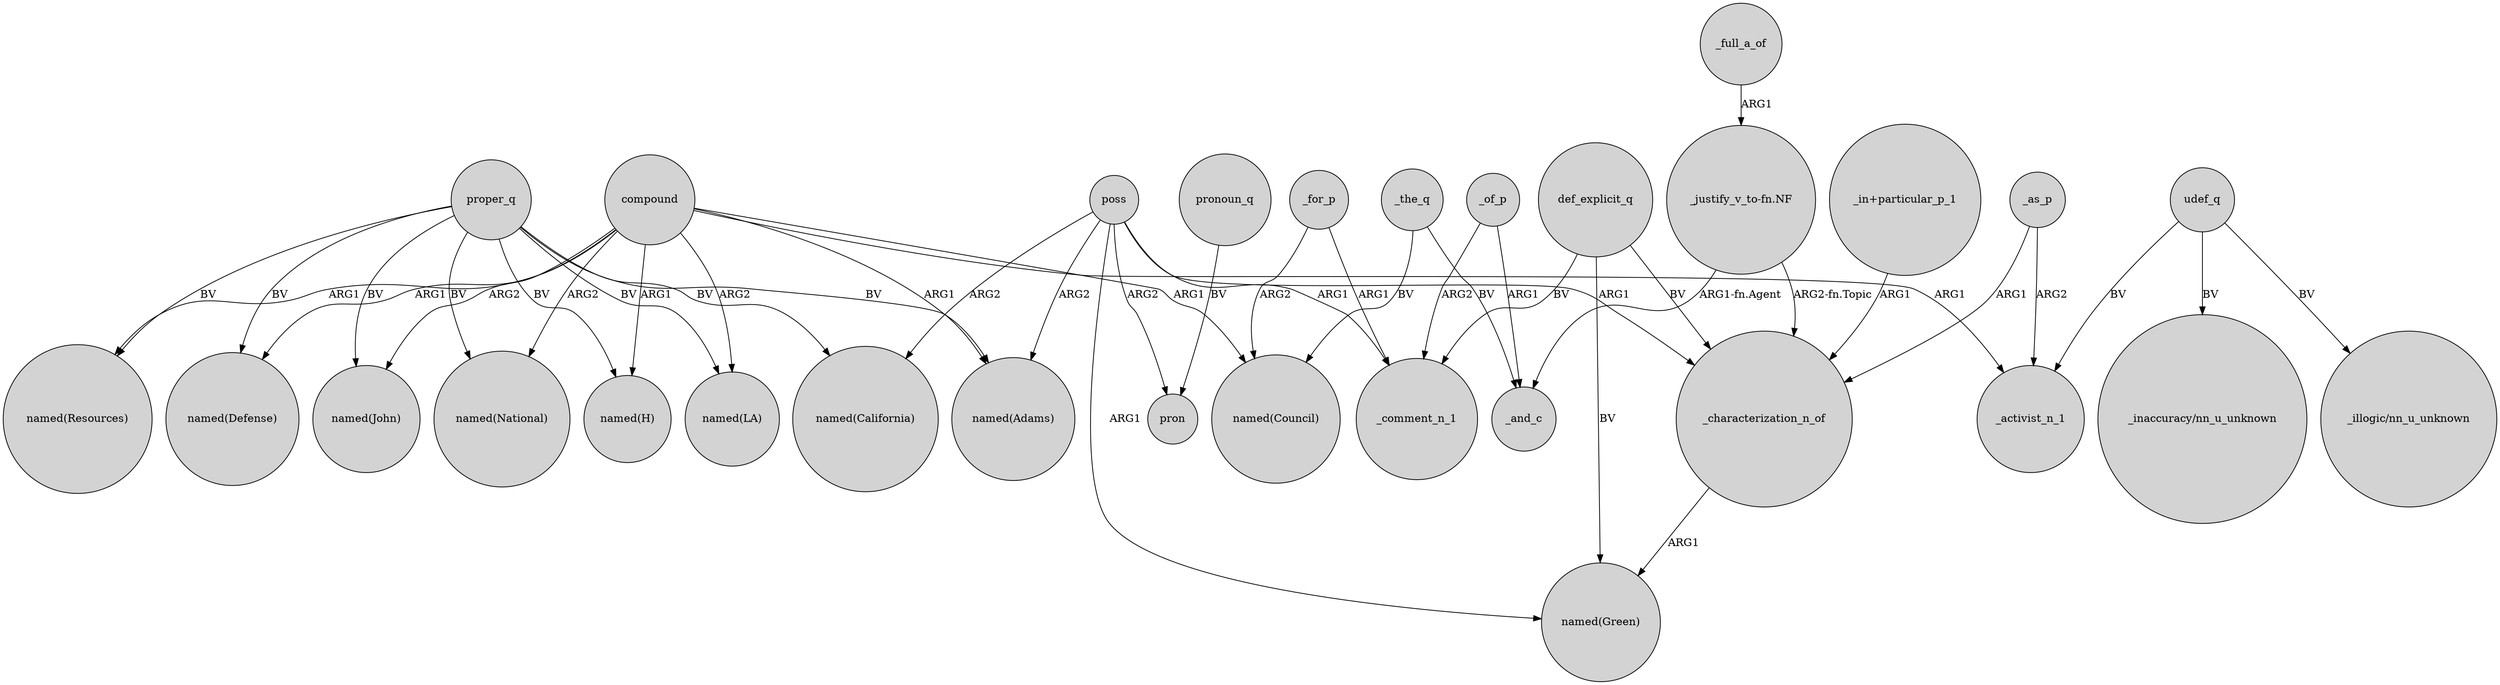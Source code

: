 digraph {
	node [shape=circle style=filled]
	compound -> "named(John)" [label=ARG2]
	poss -> _comment_n_1 [label=ARG1]
	_the_q -> _and_c [label=BV]
	compound -> "named(Resources)" [label=ARG1]
	def_explicit_q -> _characterization_n_of [label=BV]
	_full_a_of -> "_justify_v_to-fn.NF" [label=ARG1]
	proper_q -> "named(Resources)" [label=BV]
	proper_q -> "named(Adams)" [label=BV]
	compound -> "named(Defense)" [label=ARG1]
	poss -> pron [label=ARG2]
	poss -> "named(Green)" [label=ARG1]
	compound -> "named(LA)" [label=ARG2]
	proper_q -> "named(LA)" [label=BV]
	poss -> "named(California)" [label=ARG2]
	udef_q -> "_illogic/nn_u_unknown" [label=BV]
	_for_p -> "named(Council)" [label=ARG2]
	"_justify_v_to-fn.NF" -> _and_c [label="ARG1-fn.Agent"]
	proper_q -> "named(California)" [label=BV]
	_of_p -> _comment_n_1 [label=ARG2]
	_as_p -> _characterization_n_of [label=ARG1]
	_characterization_n_of -> "named(Green)" [label=ARG1]
	_the_q -> "named(Council)" [label=BV]
	compound -> "named(National)" [label=ARG2]
	"_justify_v_to-fn.NF" -> _characterization_n_of [label="ARG2-fn.Topic"]
	pronoun_q -> pron [label=BV]
	compound -> "named(Adams)" [label=ARG1]
	proper_q -> "named(H)" [label=BV]
	"_in+particular_p_1" -> _characterization_n_of [label=ARG1]
	_as_p -> _activist_n_1 [label=ARG2]
	_of_p -> _and_c [label=ARG1]
	udef_q -> _activist_n_1 [label=BV]
	def_explicit_q -> _comment_n_1 [label=BV]
	proper_q -> "named(Defense)" [label=BV]
	def_explicit_q -> "named(Green)" [label=BV]
	udef_q -> "_inaccuracy/nn_u_unknown" [label=BV]
	proper_q -> "named(National)" [label=BV]
	compound -> "named(H)" [label=ARG1]
	proper_q -> "named(John)" [label=BV]
	compound -> "named(Council)" [label=ARG1]
	poss -> _characterization_n_of [label=ARG1]
	_for_p -> _comment_n_1 [label=ARG1]
	poss -> "named(Adams)" [label=ARG2]
	compound -> _activist_n_1 [label=ARG1]
}
